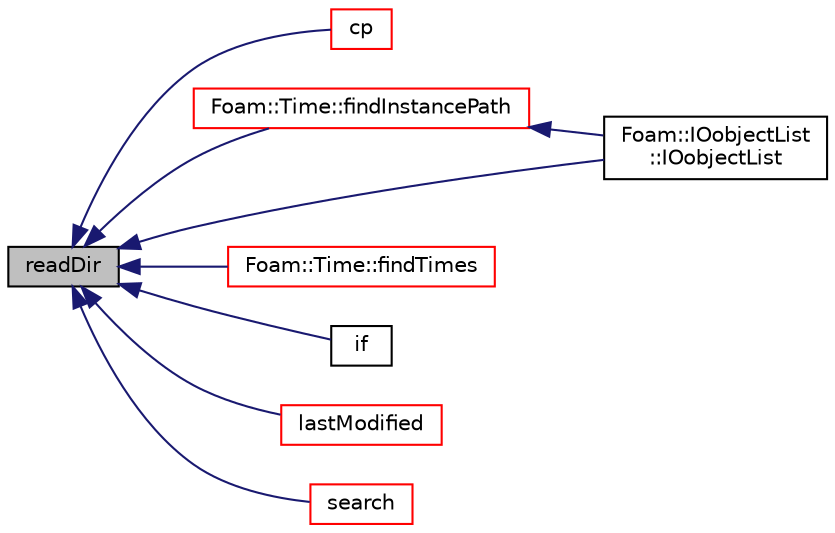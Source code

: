 digraph "readDir"
{
  bgcolor="transparent";
  edge [fontname="Helvetica",fontsize="10",labelfontname="Helvetica",labelfontsize="10"];
  node [fontname="Helvetica",fontsize="10",shape=record];
  rankdir="LR";
  Node121126 [label="readDir",height=0.2,width=0.4,color="black", fillcolor="grey75", style="filled", fontcolor="black"];
  Node121126 -> Node121127 [dir="back",color="midnightblue",fontsize="10",style="solid",fontname="Helvetica"];
  Node121127 [label="cp",height=0.2,width=0.4,color="red",URL="$a21851.html#a90b626bb0848617906ac62a5570c010f",tooltip="Copy, recursively if necessary, the source to the destination. "];
  Node121126 -> Node121131 [dir="back",color="midnightblue",fontsize="10",style="solid",fontname="Helvetica"];
  Node121131 [label="Foam::Time::findInstancePath",height=0.2,width=0.4,color="red",URL="$a27457.html#ab5790c266ee71cba13294583f1470956",tooltip="Search the case for the time directory path. "];
  Node121131 -> Node121132 [dir="back",color="midnightblue",fontsize="10",style="solid",fontname="Helvetica"];
  Node121132 [label="Foam::IOobjectList\l::IOobjectList",height=0.2,width=0.4,color="black",URL="$a27253.html#a9e5e36f54eecc37a77220eed1239524b",tooltip="Construct from objectRegistry and instance path. "];
  Node121126 -> Node121134 [dir="back",color="midnightblue",fontsize="10",style="solid",fontname="Helvetica"];
  Node121134 [label="Foam::Time::findTimes",height=0.2,width=0.4,color="red",URL="$a27457.html#a358594437beb51631684afba39f445da",tooltip="Search a given directory for valid time directories. "];
  Node121126 -> Node121137 [dir="back",color="midnightblue",fontsize="10",style="solid",fontname="Helvetica"];
  Node121137 [label="if",height=0.2,width=0.4,color="black",URL="$a19319.html#abeae1dbc16df5ffa9bad105ac2faea33"];
  Node121126 -> Node121132 [dir="back",color="midnightblue",fontsize="10",style="solid",fontname="Helvetica"];
  Node121126 -> Node121138 [dir="back",color="midnightblue",fontsize="10",style="solid",fontname="Helvetica"];
  Node121138 [label="lastModified",height=0.2,width=0.4,color="red",URL="$a21851.html#ae3ce32c8e6381f13167edb8261cf62a8",tooltip="Return time of last file modification. "];
  Node121126 -> Node121142 [dir="back",color="midnightblue",fontsize="10",style="solid",fontname="Helvetica"];
  Node121142 [label="search",height=0.2,width=0.4,color="red",URL="$a21851.html#af960e9b0859dc8a5454cb180698f87f5",tooltip="Recursively search the given directory for the file. "];
}
